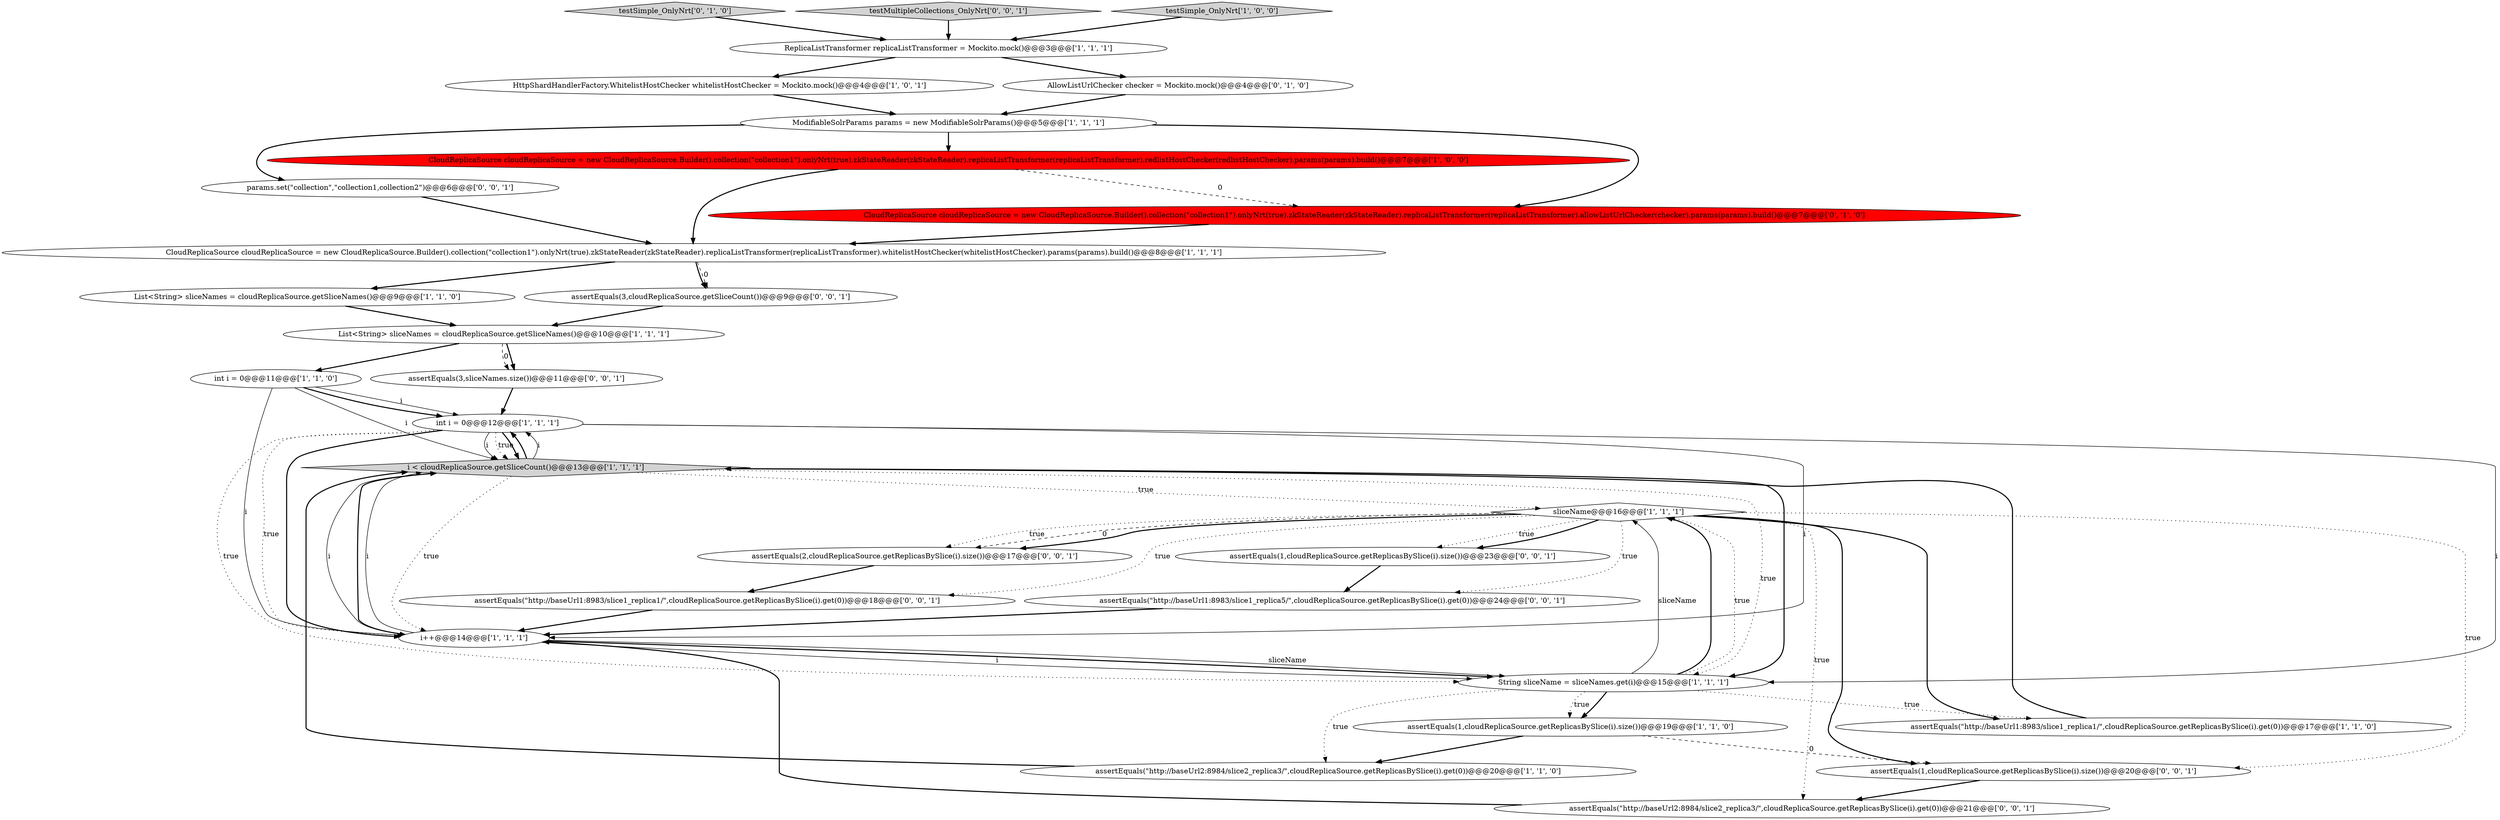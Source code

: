 digraph {
15 [style = filled, label = "List<String> sliceNames = cloudReplicaSource.getSliceNames()@@@9@@@['1', '1', '0']", fillcolor = white, shape = ellipse image = "AAA0AAABBB1BBB"];
17 [style = filled, label = "testSimple_OnlyNrt['0', '1', '0']", fillcolor = lightgray, shape = diamond image = "AAA0AAABBB2BBB"];
10 [style = filled, label = "assertEquals(\"http://baseUrl2:8984/slice2_replica3/\",cloudReplicaSource.getReplicasBySlice(i).get(0))@@@20@@@['1', '1', '0']", fillcolor = white, shape = ellipse image = "AAA0AAABBB1BBB"];
26 [style = filled, label = "assertEquals(\"http://baseUrl1:8983/slice1_replica1/\",cloudReplicaSource.getReplicasBySlice(i).get(0))@@@18@@@['0', '0', '1']", fillcolor = white, shape = ellipse image = "AAA0AAABBB3BBB"];
2 [style = filled, label = "HttpShardHandlerFactory.WhitelistHostChecker whitelistHostChecker = Mockito.mock()@@@4@@@['1', '0', '1']", fillcolor = white, shape = ellipse image = "AAA0AAABBB1BBB"];
1 [style = filled, label = "sliceName@@@16@@@['1', '1', '1']", fillcolor = white, shape = diamond image = "AAA0AAABBB1BBB"];
6 [style = filled, label = "ModifiableSolrParams params = new ModifiableSolrParams()@@@5@@@['1', '1', '1']", fillcolor = white, shape = ellipse image = "AAA0AAABBB1BBB"];
25 [style = filled, label = "params.set(\"collection\",\"collection1,collection2\")@@@6@@@['0', '0', '1']", fillcolor = white, shape = ellipse image = "AAA0AAABBB3BBB"];
20 [style = filled, label = "assertEquals(1,cloudReplicaSource.getReplicasBySlice(i).size())@@@20@@@['0', '0', '1']", fillcolor = white, shape = ellipse image = "AAA0AAABBB3BBB"];
23 [style = filled, label = "testMultipleCollections_OnlyNrt['0', '0', '1']", fillcolor = lightgray, shape = diamond image = "AAA0AAABBB3BBB"];
7 [style = filled, label = "assertEquals(\"http://baseUrl1:8983/slice1_replica1/\",cloudReplicaSource.getReplicasBySlice(i).get(0))@@@17@@@['1', '1', '0']", fillcolor = white, shape = ellipse image = "AAA0AAABBB1BBB"];
8 [style = filled, label = "assertEquals(1,cloudReplicaSource.getReplicasBySlice(i).size())@@@19@@@['1', '1', '0']", fillcolor = white, shape = ellipse image = "AAA0AAABBB1BBB"];
4 [style = filled, label = "CloudReplicaSource cloudReplicaSource = new CloudReplicaSource.Builder().collection(\"collection1\").onlyNrt(true).zkStateReader(zkStateReader).replicaListTransformer(replicaListTransformer).redlistHostChecker(redlistHostChecker).params(params).build()@@@7@@@['1', '0', '0']", fillcolor = red, shape = ellipse image = "AAA1AAABBB1BBB"];
0 [style = filled, label = "i < cloudReplicaSource.getSliceCount()@@@13@@@['1', '1', '1']", fillcolor = lightgray, shape = diamond image = "AAA0AAABBB1BBB"];
5 [style = filled, label = "List<String> sliceNames = cloudReplicaSource.getSliceNames()@@@10@@@['1', '1', '1']", fillcolor = white, shape = ellipse image = "AAA0AAABBB1BBB"];
11 [style = filled, label = "String sliceName = sliceNames.get(i)@@@15@@@['1', '1', '1']", fillcolor = white, shape = ellipse image = "AAA0AAABBB1BBB"];
22 [style = filled, label = "assertEquals(2,cloudReplicaSource.getReplicasBySlice(i).size())@@@17@@@['0', '0', '1']", fillcolor = white, shape = ellipse image = "AAA0AAABBB3BBB"];
21 [style = filled, label = "assertEquals(3,sliceNames.size())@@@11@@@['0', '0', '1']", fillcolor = white, shape = ellipse image = "AAA0AAABBB3BBB"];
28 [style = filled, label = "assertEquals(3,cloudReplicaSource.getSliceCount())@@@9@@@['0', '0', '1']", fillcolor = white, shape = ellipse image = "AAA0AAABBB3BBB"];
12 [style = filled, label = "testSimple_OnlyNrt['1', '0', '0']", fillcolor = lightgray, shape = diamond image = "AAA0AAABBB1BBB"];
14 [style = filled, label = "CloudReplicaSource cloudReplicaSource = new CloudReplicaSource.Builder().collection(\"collection1\").onlyNrt(true).zkStateReader(zkStateReader).replicaListTransformer(replicaListTransformer).whitelistHostChecker(whitelistHostChecker).params(params).build()@@@8@@@['1', '1', '1']", fillcolor = white, shape = ellipse image = "AAA0AAABBB1BBB"];
27 [style = filled, label = "assertEquals(\"http://baseUrl2:8984/slice2_replica3/\",cloudReplicaSource.getReplicasBySlice(i).get(0))@@@21@@@['0', '0', '1']", fillcolor = white, shape = ellipse image = "AAA0AAABBB3BBB"];
19 [style = filled, label = "CloudReplicaSource cloudReplicaSource = new CloudReplicaSource.Builder().collection(\"collection1\").onlyNrt(true).zkStateReader(zkStateReader).replicaListTransformer(replicaListTransformer).allowListUrlChecker(checker).params(params).build()@@@7@@@['0', '1', '0']", fillcolor = red, shape = ellipse image = "AAA1AAABBB2BBB"];
18 [style = filled, label = "AllowListUrlChecker checker = Mockito.mock()@@@4@@@['0', '1', '0']", fillcolor = white, shape = ellipse image = "AAA0AAABBB2BBB"];
9 [style = filled, label = "int i = 0@@@11@@@['1', '1', '0']", fillcolor = white, shape = ellipse image = "AAA0AAABBB1BBB"];
16 [style = filled, label = "ReplicaListTransformer replicaListTransformer = Mockito.mock()@@@3@@@['1', '1', '1']", fillcolor = white, shape = ellipse image = "AAA0AAABBB1BBB"];
24 [style = filled, label = "assertEquals(\"http://baseUrl1:8983/slice1_replica5/\",cloudReplicaSource.getReplicasBySlice(i).get(0))@@@24@@@['0', '0', '1']", fillcolor = white, shape = ellipse image = "AAA0AAABBB3BBB"];
13 [style = filled, label = "int i = 0@@@12@@@['1', '1', '1']", fillcolor = white, shape = ellipse image = "AAA0AAABBB1BBB"];
3 [style = filled, label = "i++@@@14@@@['1', '1', '1']", fillcolor = white, shape = ellipse image = "AAA0AAABBB1BBB"];
29 [style = filled, label = "assertEquals(1,cloudReplicaSource.getReplicasBySlice(i).size())@@@23@@@['0', '0', '1']", fillcolor = white, shape = ellipse image = "AAA0AAABBB3BBB"];
9->0 [style = solid, label="i"];
11->7 [style = dotted, label="true"];
22->26 [style = bold, label=""];
13->0 [style = solid, label="i"];
8->10 [style = bold, label=""];
13->3 [style = solid, label="i"];
4->14 [style = bold, label=""];
23->16 [style = bold, label=""];
16->18 [style = bold, label=""];
28->5 [style = bold, label=""];
0->13 [style = bold, label=""];
5->9 [style = bold, label=""];
11->1 [style = solid, label="sliceName"];
13->3 [style = dotted, label="true"];
14->28 [style = dashed, label="0"];
11->1 [style = bold, label=""];
2->6 [style = bold, label=""];
11->10 [style = dotted, label="true"];
0->13 [style = solid, label="i"];
26->3 [style = bold, label=""];
11->1 [style = dotted, label="true"];
1->22 [style = dotted, label="true"];
27->3 [style = bold, label=""];
1->24 [style = dotted, label="true"];
8->20 [style = dashed, label="0"];
3->11 [style = bold, label=""];
1->20 [style = bold, label=""];
0->11 [style = bold, label=""];
14->28 [style = bold, label=""];
7->0 [style = bold, label=""];
12->16 [style = bold, label=""];
6->19 [style = bold, label=""];
25->14 [style = bold, label=""];
16->2 [style = bold, label=""];
1->7 [style = bold, label=""];
15->5 [style = bold, label=""];
3->0 [style = bold, label=""];
1->22 [style = dashed, label="0"];
20->27 [style = bold, label=""];
1->22 [style = bold, label=""];
3->0 [style = solid, label="i"];
5->21 [style = bold, label=""];
1->29 [style = dotted, label="true"];
6->4 [style = bold, label=""];
3->11 [style = solid, label="sliceName"];
9->13 [style = solid, label="i"];
1->26 [style = dotted, label="true"];
13->11 [style = solid, label="i"];
19->14 [style = bold, label=""];
13->3 [style = bold, label=""];
18->6 [style = bold, label=""];
13->0 [style = dotted, label="true"];
0->1 [style = dotted, label="true"];
10->0 [style = bold, label=""];
0->3 [style = solid, label="i"];
5->21 [style = dashed, label="0"];
11->8 [style = bold, label=""];
13->0 [style = bold, label=""];
13->11 [style = dotted, label="true"];
14->15 [style = bold, label=""];
9->3 [style = solid, label="i"];
3->11 [style = solid, label="i"];
11->8 [style = dotted, label="true"];
0->3 [style = dotted, label="true"];
4->19 [style = dashed, label="0"];
1->29 [style = bold, label=""];
29->24 [style = bold, label=""];
0->11 [style = dotted, label="true"];
24->3 [style = bold, label=""];
1->20 [style = dotted, label="true"];
17->16 [style = bold, label=""];
1->27 [style = dotted, label="true"];
6->25 [style = bold, label=""];
21->13 [style = bold, label=""];
9->13 [style = bold, label=""];
}
